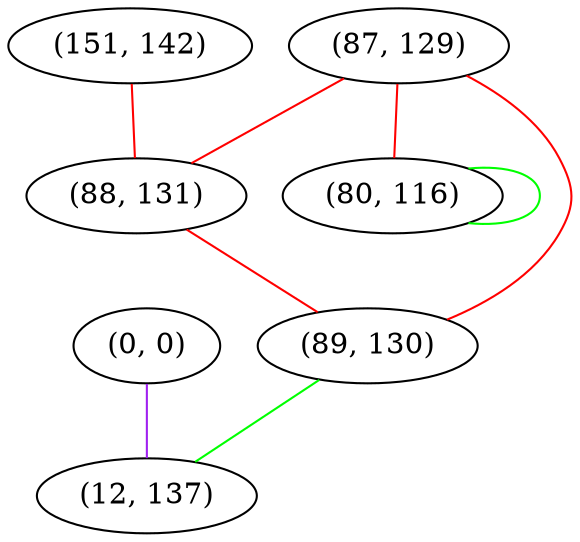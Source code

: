 graph "" {
"(0, 0)";
"(87, 129)";
"(151, 142)";
"(88, 131)";
"(80, 116)";
"(89, 130)";
"(12, 137)";
"(0, 0)" -- "(12, 137)"  [color=purple, key=0, weight=4];
"(87, 129)" -- "(89, 130)"  [color=red, key=0, weight=1];
"(87, 129)" -- "(88, 131)"  [color=red, key=0, weight=1];
"(87, 129)" -- "(80, 116)"  [color=red, key=0, weight=1];
"(151, 142)" -- "(88, 131)"  [color=red, key=0, weight=1];
"(88, 131)" -- "(89, 130)"  [color=red, key=0, weight=1];
"(80, 116)" -- "(80, 116)"  [color=green, key=0, weight=2];
"(89, 130)" -- "(12, 137)"  [color=green, key=0, weight=2];
}
